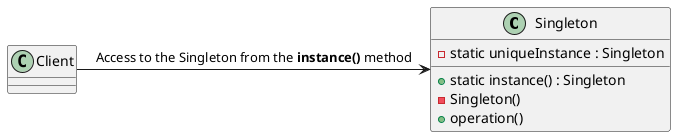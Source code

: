 @startuml Singleton_diagram

class Singleton {
    + static instance() : Singleton
    - Singleton()
    + operation()
    - static uniqueInstance : Singleton
}

class Client {
}

Client -> Singleton : Access to the Singleton from the **instance()** method

@enduml
